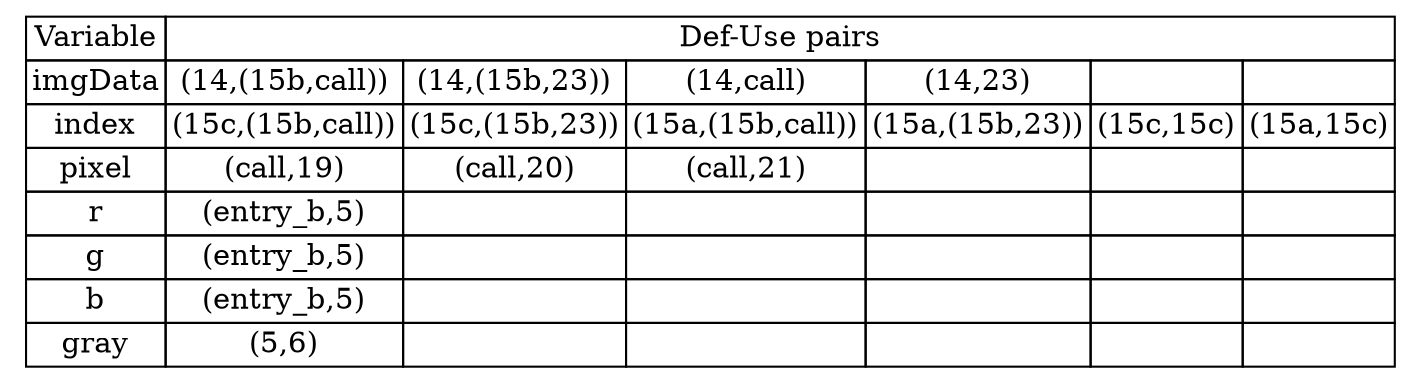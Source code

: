 digraph structs {
node [shape="plaintext"]
struct1 [label=<
<TABLE BORDER="0" CELLBORDER="1" CELLSPACING="0">
<tr><td>Variable</td><td COLSPAN="6">Def-Use pairs</td></tr><tr><td>imgData</td><td>(14,(15b,call))</td><td>(14,(15b,23))</td><td>(14,call)</td><td>(14,23)</td><td></td><td></td></tr>
<tr><td>index</td><td>(15c,(15b,call))</td><td>(15c,(15b,23))</td><td>(15a,(15b,call))</td><td>(15a,(15b,23))</td><td>(15c,15c)</td><td>(15a,15c)</td></tr>
<tr><td>pixel</td><td>(call,19)</td><td>(call,20)</td><td>(call,21)</td><td></td><td></td><td></td></tr>
<tr><td>r</td><td>(entry_b,5)</td><td></td><td></td><td></td><td></td><td></td></tr>
<tr><td>g</td><td>(entry_b,5)</td><td></td><td></td><td></td><td></td><td></td></tr>
<tr><td>b</td><td>(entry_b,5)</td><td></td><td></td><td></td><td></td><td></td></tr>
<tr><td>gray</td><td>(5,6)</td><td></td><td></td><td></td><td></td><td></td></tr>
</TABLE>
>];
}